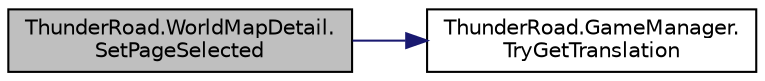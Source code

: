 digraph "ThunderRoad.WorldMapDetail.SetPageSelected"
{
 // LATEX_PDF_SIZE
  edge [fontname="Helvetica",fontsize="10",labelfontname="Helvetica",labelfontsize="10"];
  node [fontname="Helvetica",fontsize="10",shape=record];
  rankdir="LR";
  Node1 [label="ThunderRoad.WorldMapDetail.\lSetPageSelected",height=0.2,width=0.4,color="black", fillcolor="grey75", style="filled", fontcolor="black",tooltip=" "];
  Node1 -> Node2 [color="midnightblue",fontsize="10",style="solid",fontname="Helvetica"];
  Node2 [label="ThunderRoad.GameManager.\lTryGetTranslation",height=0.2,width=0.4,color="black", fillcolor="white", style="filled",URL="$class_thunder_road_1_1_game_manager.html#a0c20ba391a6ecdcd925df6ed831e8b15",tooltip="Tries the get translation."];
}
